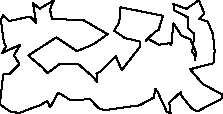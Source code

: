 unitsize(0.001cm);
// 23447.4
draw((3477,949)--(3502,1067));
draw((3502,1067)--(3423,1241));
draw((3423,1241)--(3404,1307));
draw((3404,1307)--(3239,1376));
draw((3239,1376)--(3098,1594));
draw((3098,1594)--(3061,1211));
draw((3061,1211)--(3029,1242));
draw((3029,1242)--(2849,1214));
draw((2849,1214)--(2643,1320));
draw((2643,1320)--(2609,1286));
draw((2609,1286)--(2790,1457));
draw((2790,1457)--(2835,1472));
draw((2835,1472)--(2916,1724));
draw((2916,1724)--(2445,1820));
draw((2445,1820)--(2164,1874));
draw((2164,1874)--(2143,1611));
draw((2143,1611)--(2053,1461));
draw((2053,1461)--(2243,1332));
draw((2243,1332)--(2502,1274));
draw((2502,1274)--(2503,1172));
draw((2503,1172)--(2186,766));
draw((2186,766)--(2081,1011));
draw((2081,1011)--(1806,733));
draw((1806,733)--(1741,712));
draw((1741,712)--(1754,559));
draw((1754,559)--(1668,658));
draw((1668,658)--(1419,872));
draw((1419,872)--(1086,868));
draw((1086,868)--(878,715));
draw((878,715)--(765,833));
draw((765,833)--(538,1023));
draw((538,1023)--(1034,1344));
draw((1034,1344)--(1398,1100));
draw((1398,1100)--(1689,1223));
draw((1689,1223)--(1937,1400));
draw((1937,1400)--(1513,1646));
draw((1513,1646)--(958,1670));
draw((958,1670)--(920,1835));
draw((920,1835)--(989,1997));
draw((989,1997)--(739,1850));
draw((739,1850)--(618,1953));
draw((618,1953)--(678,1599));
draw((678,1599)--(571,1711));
draw((571,1711)--(198,1632));
draw((198,1632)--(91,1732));
draw((91,1732)--(53,1657));
draw((53,1657)--(106,1267));
draw((106,1267)--(144,1185));
draw((144,1185)--(78,1066));
draw((78,1066)--(397,1217));
draw((397,1217)--(285,1029));
draw((285,1029)--(382,872));
draw((382,872)--(201,693));
draw((201,693)--(96,691));
draw((96,691)--(48,267));
draw((48,267)--(48,154));
draw((48,154)--(217,38));
draw((217,38)--(374,9));
draw((374,9)--(640,110));
draw((640,110)--(741,146));
draw((741,146)--(876,220));
draw((876,220)--(923,108));
draw((923,108)--(1067,371));
draw((1067,371)--(1280,237));
draw((1280,237)--(1628,253));
draw((1628,253)--(1782,93));
draw((1782,93)--(1878,59));
draw((1878,59)--(2502,146));
draw((2502,146)--(2753,283));
draw((2753,283)--(2779,435));
draw((2779,435)--(2823,376));
draw((2823,376)--(2977,39));
draw((2977,39)--(3048,1));
draw((3048,1)--(3035,152));
draw((3035,152)--(3019,189));
draw((3019,189)--(3230,380));
draw((3230,380)--(3232,324));
draw((3232,324)--(3431,78));
draw((3431,78)--(3527,41));
draw((3527,41)--(3941,258));
draw((3941,258)--(3972,329));
draw((3972,329)--(3613,523));
draw((3613,523)--(3393,782));
draw((3393,782)--(3803,886));
draw((3803,886)--(3825,1101));
draw((3825,1101)--(3796,1401));
draw((3796,1401)--(3702,1624));
draw((3702,1624)--(3551,1673));
draw((3551,1673)--(3646,1758));
draw((3646,1758)--(3548,1999));
draw((3548,1999)--(3326,1846));
draw((3326,1846)--(3083,1938));
draw((3083,1938)--(3104,1931));
draw((3104,1931)--(3105,1823));
draw((3105,1823)--(3359,1693));
draw((3359,1693)--(3364,1498));
draw((3364,1498)--(3468,1404));
draw((3468,1404)--(3430,1088));
draw((3430,1088)--(3479,1023));
draw((3479,1023)--(3477,949));
